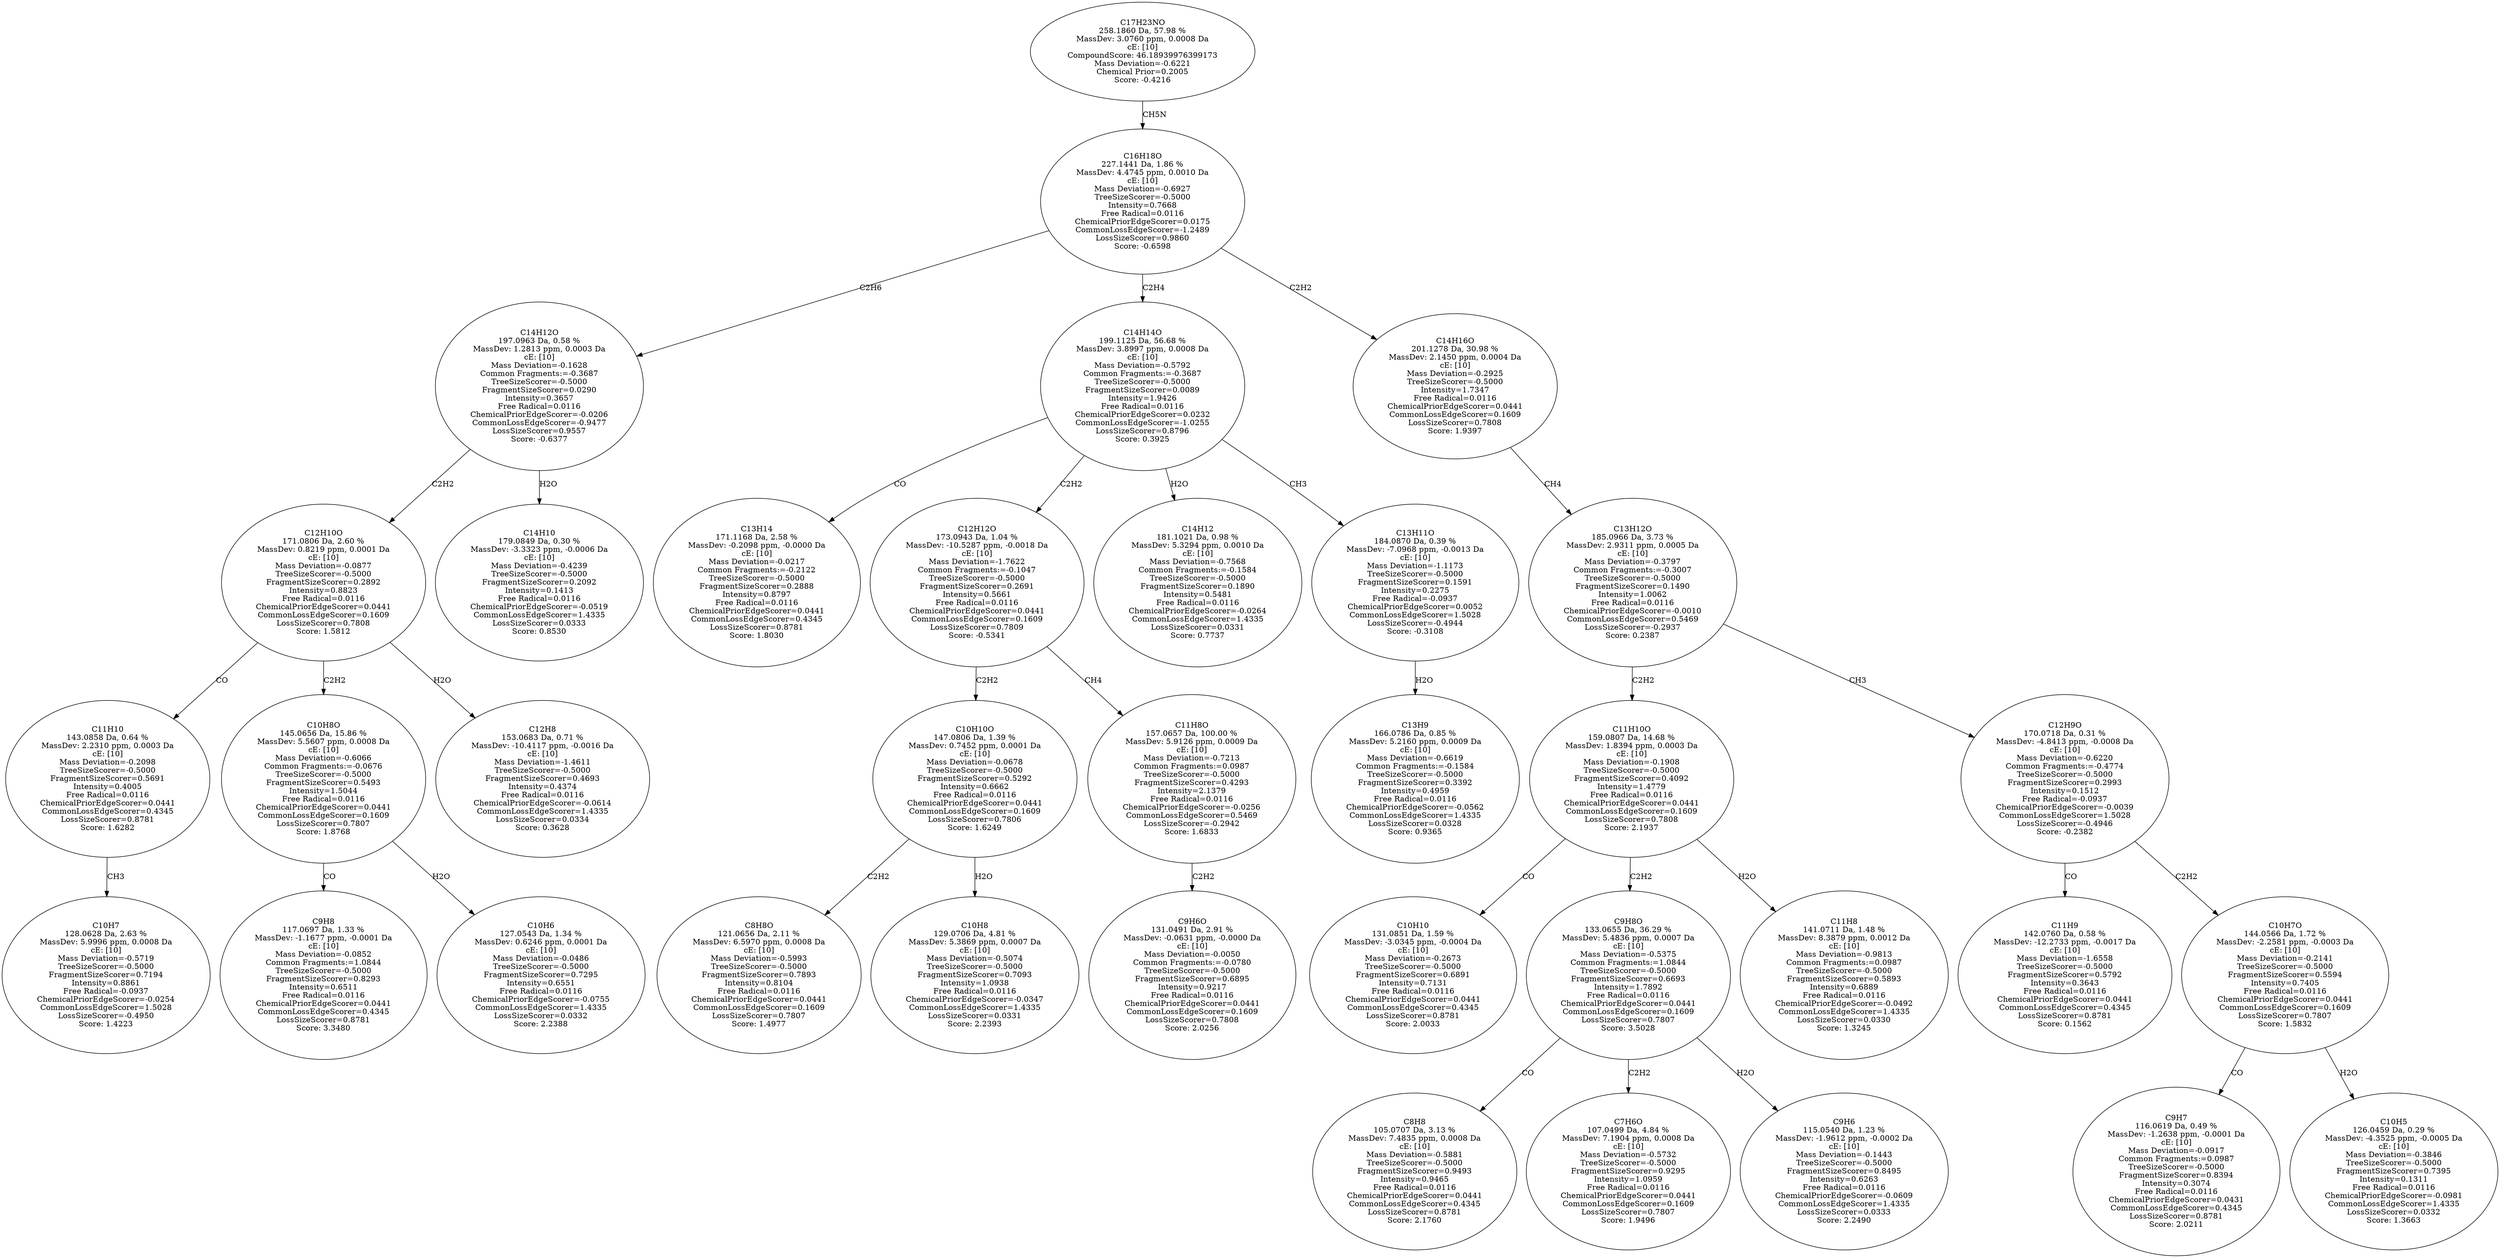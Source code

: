 strict digraph {
v1 [label="C10H7\n128.0628 Da, 2.63 %\nMassDev: 5.9996 ppm, 0.0008 Da\ncE: [10]\nMass Deviation=-0.5719\nTreeSizeScorer=-0.5000\nFragmentSizeScorer=0.7194\nIntensity=0.8861\nFree Radical=-0.0937\nChemicalPriorEdgeScorer=-0.0254\nCommonLossEdgeScorer=1.5028\nLossSizeScorer=-0.4950\nScore: 1.4223"];
v2 [label="C11H10\n143.0858 Da, 0.64 %\nMassDev: 2.2310 ppm, 0.0003 Da\ncE: [10]\nMass Deviation=-0.2098\nTreeSizeScorer=-0.5000\nFragmentSizeScorer=0.5691\nIntensity=0.4005\nFree Radical=0.0116\nChemicalPriorEdgeScorer=0.0441\nCommonLossEdgeScorer=0.4345\nLossSizeScorer=0.8781\nScore: 1.6282"];
v3 [label="C9H8\n117.0697 Da, 1.33 %\nMassDev: -1.1677 ppm, -0.0001 Da\ncE: [10]\nMass Deviation=-0.0852\nCommon Fragments:=1.0844\nTreeSizeScorer=-0.5000\nFragmentSizeScorer=0.8293\nIntensity=0.6511\nFree Radical=0.0116\nChemicalPriorEdgeScorer=0.0441\nCommonLossEdgeScorer=0.4345\nLossSizeScorer=0.8781\nScore: 3.3480"];
v4 [label="C10H6\n127.0543 Da, 1.34 %\nMassDev: 0.6246 ppm, 0.0001 Da\ncE: [10]\nMass Deviation=-0.0486\nTreeSizeScorer=-0.5000\nFragmentSizeScorer=0.7295\nIntensity=0.6551\nFree Radical=0.0116\nChemicalPriorEdgeScorer=-0.0755\nCommonLossEdgeScorer=1.4335\nLossSizeScorer=0.0332\nScore: 2.2388"];
v5 [label="C10H8O\n145.0656 Da, 15.86 %\nMassDev: 5.5607 ppm, 0.0008 Da\ncE: [10]\nMass Deviation=-0.6066\nCommon Fragments:=-0.0676\nTreeSizeScorer=-0.5000\nFragmentSizeScorer=0.5493\nIntensity=1.5044\nFree Radical=0.0116\nChemicalPriorEdgeScorer=0.0441\nCommonLossEdgeScorer=0.1609\nLossSizeScorer=0.7807\nScore: 1.8768"];
v6 [label="C12H8\n153.0683 Da, 0.71 %\nMassDev: -10.4117 ppm, -0.0016 Da\ncE: [10]\nMass Deviation=-1.4611\nTreeSizeScorer=-0.5000\nFragmentSizeScorer=0.4693\nIntensity=0.4374\nFree Radical=0.0116\nChemicalPriorEdgeScorer=-0.0614\nCommonLossEdgeScorer=1.4335\nLossSizeScorer=0.0334\nScore: 0.3628"];
v7 [label="C12H10O\n171.0806 Da, 2.60 %\nMassDev: 0.8219 ppm, 0.0001 Da\ncE: [10]\nMass Deviation=-0.0877\nTreeSizeScorer=-0.5000\nFragmentSizeScorer=0.2892\nIntensity=0.8823\nFree Radical=0.0116\nChemicalPriorEdgeScorer=0.0441\nCommonLossEdgeScorer=0.1609\nLossSizeScorer=0.7808\nScore: 1.5812"];
v8 [label="C14H10\n179.0849 Da, 0.30 %\nMassDev: -3.3323 ppm, -0.0006 Da\ncE: [10]\nMass Deviation=-0.4239\nTreeSizeScorer=-0.5000\nFragmentSizeScorer=0.2092\nIntensity=0.1413\nFree Radical=0.0116\nChemicalPriorEdgeScorer=-0.0519\nCommonLossEdgeScorer=1.4335\nLossSizeScorer=0.0333\nScore: 0.8530"];
v9 [label="C14H12O\n197.0963 Da, 0.58 %\nMassDev: 1.2813 ppm, 0.0003 Da\ncE: [10]\nMass Deviation=-0.1628\nCommon Fragments:=-0.3687\nTreeSizeScorer=-0.5000\nFragmentSizeScorer=0.0290\nIntensity=0.3657\nFree Radical=0.0116\nChemicalPriorEdgeScorer=-0.0206\nCommonLossEdgeScorer=-0.9477\nLossSizeScorer=0.9557\nScore: -0.6377"];
v10 [label="C13H14\n171.1168 Da, 2.58 %\nMassDev: -0.2098 ppm, -0.0000 Da\ncE: [10]\nMass Deviation=-0.0217\nCommon Fragments:=-0.2122\nTreeSizeScorer=-0.5000\nFragmentSizeScorer=0.2888\nIntensity=0.8797\nFree Radical=0.0116\nChemicalPriorEdgeScorer=0.0441\nCommonLossEdgeScorer=0.4345\nLossSizeScorer=0.8781\nScore: 1.8030"];
v11 [label="C8H8O\n121.0656 Da, 2.11 %\nMassDev: 6.5970 ppm, 0.0008 Da\ncE: [10]\nMass Deviation=-0.5993\nTreeSizeScorer=-0.5000\nFragmentSizeScorer=0.7893\nIntensity=0.8104\nFree Radical=0.0116\nChemicalPriorEdgeScorer=0.0441\nCommonLossEdgeScorer=0.1609\nLossSizeScorer=0.7807\nScore: 1.4977"];
v12 [label="C10H8\n129.0706 Da, 4.81 %\nMassDev: 5.3869 ppm, 0.0007 Da\ncE: [10]\nMass Deviation=-0.5074\nTreeSizeScorer=-0.5000\nFragmentSizeScorer=0.7093\nIntensity=1.0938\nFree Radical=0.0116\nChemicalPriorEdgeScorer=-0.0347\nCommonLossEdgeScorer=1.4335\nLossSizeScorer=0.0331\nScore: 2.2393"];
v13 [label="C10H10O\n147.0806 Da, 1.39 %\nMassDev: 0.7452 ppm, 0.0001 Da\ncE: [10]\nMass Deviation=-0.0678\nTreeSizeScorer=-0.5000\nFragmentSizeScorer=0.5292\nIntensity=0.6662\nFree Radical=0.0116\nChemicalPriorEdgeScorer=0.0441\nCommonLossEdgeScorer=0.1609\nLossSizeScorer=0.7806\nScore: 1.6249"];
v14 [label="C9H6O\n131.0491 Da, 2.91 %\nMassDev: -0.0631 ppm, -0.0000 Da\ncE: [10]\nMass Deviation=-0.0050\nCommon Fragments:=-0.0780\nTreeSizeScorer=-0.5000\nFragmentSizeScorer=0.6895\nIntensity=0.9217\nFree Radical=0.0116\nChemicalPriorEdgeScorer=0.0441\nCommonLossEdgeScorer=0.1609\nLossSizeScorer=0.7808\nScore: 2.0256"];
v15 [label="C11H8O\n157.0657 Da, 100.00 %\nMassDev: 5.9126 ppm, 0.0009 Da\ncE: [10]\nMass Deviation=-0.7213\nCommon Fragments:=0.0987\nTreeSizeScorer=-0.5000\nFragmentSizeScorer=0.4293\nIntensity=2.1379\nFree Radical=0.0116\nChemicalPriorEdgeScorer=-0.0256\nCommonLossEdgeScorer=0.5469\nLossSizeScorer=-0.2942\nScore: 1.6833"];
v16 [label="C12H12O\n173.0943 Da, 1.04 %\nMassDev: -10.5287 ppm, -0.0018 Da\ncE: [10]\nMass Deviation=-1.7622\nCommon Fragments:=-0.1047\nTreeSizeScorer=-0.5000\nFragmentSizeScorer=0.2691\nIntensity=0.5661\nFree Radical=0.0116\nChemicalPriorEdgeScorer=0.0441\nCommonLossEdgeScorer=0.1609\nLossSizeScorer=0.7809\nScore: -0.5341"];
v17 [label="C14H12\n181.1021 Da, 0.98 %\nMassDev: 5.3294 ppm, 0.0010 Da\ncE: [10]\nMass Deviation=-0.7568\nCommon Fragments:=-0.1584\nTreeSizeScorer=-0.5000\nFragmentSizeScorer=0.1890\nIntensity=0.5481\nFree Radical=0.0116\nChemicalPriorEdgeScorer=-0.0264\nCommonLossEdgeScorer=1.4335\nLossSizeScorer=0.0331\nScore: 0.7737"];
v18 [label="C13H9\n166.0786 Da, 0.85 %\nMassDev: 5.2160 ppm, 0.0009 Da\ncE: [10]\nMass Deviation=-0.6619\nCommon Fragments:=-0.1584\nTreeSizeScorer=-0.5000\nFragmentSizeScorer=0.3392\nIntensity=0.4959\nFree Radical=0.0116\nChemicalPriorEdgeScorer=-0.0562\nCommonLossEdgeScorer=1.4335\nLossSizeScorer=0.0328\nScore: 0.9365"];
v19 [label="C13H11O\n184.0870 Da, 0.39 %\nMassDev: -7.0968 ppm, -0.0013 Da\ncE: [10]\nMass Deviation=-1.1173\nTreeSizeScorer=-0.5000\nFragmentSizeScorer=0.1591\nIntensity=0.2275\nFree Radical=-0.0937\nChemicalPriorEdgeScorer=0.0052\nCommonLossEdgeScorer=1.5028\nLossSizeScorer=-0.4944\nScore: -0.3108"];
v20 [label="C14H14O\n199.1125 Da, 56.68 %\nMassDev: 3.8997 ppm, 0.0008 Da\ncE: [10]\nMass Deviation=-0.5792\nCommon Fragments:=-0.3687\nTreeSizeScorer=-0.5000\nFragmentSizeScorer=0.0089\nIntensity=1.9426\nFree Radical=0.0116\nChemicalPriorEdgeScorer=0.0232\nCommonLossEdgeScorer=-1.0255\nLossSizeScorer=0.8796\nScore: 0.3925"];
v21 [label="C10H10\n131.0851 Da, 1.59 %\nMassDev: -3.0345 ppm, -0.0004 Da\ncE: [10]\nMass Deviation=-0.2673\nTreeSizeScorer=-0.5000\nFragmentSizeScorer=0.6891\nIntensity=0.7131\nFree Radical=0.0116\nChemicalPriorEdgeScorer=0.0441\nCommonLossEdgeScorer=0.4345\nLossSizeScorer=0.8781\nScore: 2.0033"];
v22 [label="C8H8\n105.0707 Da, 3.13 %\nMassDev: 7.4835 ppm, 0.0008 Da\ncE: [10]\nMass Deviation=-0.5881\nTreeSizeScorer=-0.5000\nFragmentSizeScorer=0.9493\nIntensity=0.9465\nFree Radical=0.0116\nChemicalPriorEdgeScorer=0.0441\nCommonLossEdgeScorer=0.4345\nLossSizeScorer=0.8781\nScore: 2.1760"];
v23 [label="C7H6O\n107.0499 Da, 4.84 %\nMassDev: 7.1904 ppm, 0.0008 Da\ncE: [10]\nMass Deviation=-0.5732\nTreeSizeScorer=-0.5000\nFragmentSizeScorer=0.9295\nIntensity=1.0959\nFree Radical=0.0116\nChemicalPriorEdgeScorer=0.0441\nCommonLossEdgeScorer=0.1609\nLossSizeScorer=0.7807\nScore: 1.9496"];
v24 [label="C9H6\n115.0540 Da, 1.23 %\nMassDev: -1.9612 ppm, -0.0002 Da\ncE: [10]\nMass Deviation=-0.1443\nTreeSizeScorer=-0.5000\nFragmentSizeScorer=0.8495\nIntensity=0.6263\nFree Radical=0.0116\nChemicalPriorEdgeScorer=-0.0609\nCommonLossEdgeScorer=1.4335\nLossSizeScorer=0.0333\nScore: 2.2490"];
v25 [label="C9H8O\n133.0655 Da, 36.29 %\nMassDev: 5.4836 ppm, 0.0007 Da\ncE: [10]\nMass Deviation=-0.5375\nCommon Fragments:=1.0844\nTreeSizeScorer=-0.5000\nFragmentSizeScorer=0.6693\nIntensity=1.7892\nFree Radical=0.0116\nChemicalPriorEdgeScorer=0.0441\nCommonLossEdgeScorer=0.1609\nLossSizeScorer=0.7807\nScore: 3.5028"];
v26 [label="C11H8\n141.0711 Da, 1.48 %\nMassDev: 8.3879 ppm, 0.0012 Da\ncE: [10]\nMass Deviation=-0.9813\nCommon Fragments:=0.0987\nTreeSizeScorer=-0.5000\nFragmentSizeScorer=0.5893\nIntensity=0.6889\nFree Radical=0.0116\nChemicalPriorEdgeScorer=-0.0492\nCommonLossEdgeScorer=1.4335\nLossSizeScorer=0.0330\nScore: 1.3245"];
v27 [label="C11H10O\n159.0807 Da, 14.68 %\nMassDev: 1.8394 ppm, 0.0003 Da\ncE: [10]\nMass Deviation=-0.1908\nTreeSizeScorer=-0.5000\nFragmentSizeScorer=0.4092\nIntensity=1.4779\nFree Radical=0.0116\nChemicalPriorEdgeScorer=0.0441\nCommonLossEdgeScorer=0.1609\nLossSizeScorer=0.7808\nScore: 2.1937"];
v28 [label="C11H9\n142.0760 Da, 0.58 %\nMassDev: -12.2733 ppm, -0.0017 Da\ncE: [10]\nMass Deviation=-1.6558\nTreeSizeScorer=-0.5000\nFragmentSizeScorer=0.5792\nIntensity=0.3643\nFree Radical=0.0116\nChemicalPriorEdgeScorer=0.0441\nCommonLossEdgeScorer=0.4345\nLossSizeScorer=0.8781\nScore: 0.1562"];
v29 [label="C9H7\n116.0619 Da, 0.49 %\nMassDev: -1.2638 ppm, -0.0001 Da\ncE: [10]\nMass Deviation=-0.0917\nCommon Fragments:=0.0987\nTreeSizeScorer=-0.5000\nFragmentSizeScorer=0.8394\nIntensity=0.3074\nFree Radical=0.0116\nChemicalPriorEdgeScorer=0.0431\nCommonLossEdgeScorer=0.4345\nLossSizeScorer=0.8781\nScore: 2.0211"];
v30 [label="C10H5\n126.0459 Da, 0.29 %\nMassDev: -4.3525 ppm, -0.0005 Da\ncE: [10]\nMass Deviation=-0.3846\nTreeSizeScorer=-0.5000\nFragmentSizeScorer=0.7395\nIntensity=0.1311\nFree Radical=0.0116\nChemicalPriorEdgeScorer=-0.0981\nCommonLossEdgeScorer=1.4335\nLossSizeScorer=0.0332\nScore: 1.3663"];
v31 [label="C10H7O\n144.0566 Da, 1.72 %\nMassDev: -2.2581 ppm, -0.0003 Da\ncE: [10]\nMass Deviation=-0.2141\nTreeSizeScorer=-0.5000\nFragmentSizeScorer=0.5594\nIntensity=0.7405\nFree Radical=0.0116\nChemicalPriorEdgeScorer=0.0441\nCommonLossEdgeScorer=0.1609\nLossSizeScorer=0.7807\nScore: 1.5832"];
v32 [label="C12H9O\n170.0718 Da, 0.31 %\nMassDev: -4.8413 ppm, -0.0008 Da\ncE: [10]\nMass Deviation=-0.6220\nCommon Fragments:=-0.4774\nTreeSizeScorer=-0.5000\nFragmentSizeScorer=0.2993\nIntensity=0.1512\nFree Radical=-0.0937\nChemicalPriorEdgeScorer=-0.0039\nCommonLossEdgeScorer=1.5028\nLossSizeScorer=-0.4946\nScore: -0.2382"];
v33 [label="C13H12O\n185.0966 Da, 3.73 %\nMassDev: 2.9311 ppm, 0.0005 Da\ncE: [10]\nMass Deviation=-0.3797\nCommon Fragments:=-0.3007\nTreeSizeScorer=-0.5000\nFragmentSizeScorer=0.1490\nIntensity=1.0062\nFree Radical=0.0116\nChemicalPriorEdgeScorer=-0.0010\nCommonLossEdgeScorer=0.5469\nLossSizeScorer=-0.2937\nScore: 0.2387"];
v34 [label="C14H16O\n201.1278 Da, 30.98 %\nMassDev: 2.1450 ppm, 0.0004 Da\ncE: [10]\nMass Deviation=-0.2925\nTreeSizeScorer=-0.5000\nIntensity=1.7347\nFree Radical=0.0116\nChemicalPriorEdgeScorer=0.0441\nCommonLossEdgeScorer=0.1609\nLossSizeScorer=0.7808\nScore: 1.9397"];
v35 [label="C16H18O\n227.1441 Da, 1.86 %\nMassDev: 4.4745 ppm, 0.0010 Da\ncE: [10]\nMass Deviation=-0.6927\nTreeSizeScorer=-0.5000\nIntensity=0.7668\nFree Radical=0.0116\nChemicalPriorEdgeScorer=0.0175\nCommonLossEdgeScorer=-1.2489\nLossSizeScorer=0.9860\nScore: -0.6598"];
v36 [label="C17H23NO\n258.1860 Da, 57.98 %\nMassDev: 3.0760 ppm, 0.0008 Da\ncE: [10]\nCompoundScore: 46.18939976399173\nMass Deviation=-0.6221\nChemical Prior=0.2005\nScore: -0.4216"];
v2 -> v1 [label="CH3"];
v7 -> v2 [label="CO"];
v5 -> v3 [label="CO"];
v5 -> v4 [label="H2O"];
v7 -> v5 [label="C2H2"];
v7 -> v6 [label="H2O"];
v9 -> v7 [label="C2H2"];
v9 -> v8 [label="H2O"];
v35 -> v9 [label="C2H6"];
v20 -> v10 [label="CO"];
v13 -> v11 [label="C2H2"];
v13 -> v12 [label="H2O"];
v16 -> v13 [label="C2H2"];
v15 -> v14 [label="C2H2"];
v16 -> v15 [label="CH4"];
v20 -> v16 [label="C2H2"];
v20 -> v17 [label="H2O"];
v19 -> v18 [label="H2O"];
v20 -> v19 [label="CH3"];
v35 -> v20 [label="C2H4"];
v27 -> v21 [label="CO"];
v25 -> v22 [label="CO"];
v25 -> v23 [label="C2H2"];
v25 -> v24 [label="H2O"];
v27 -> v25 [label="C2H2"];
v27 -> v26 [label="H2O"];
v33 -> v27 [label="C2H2"];
v32 -> v28 [label="CO"];
v31 -> v29 [label="CO"];
v31 -> v30 [label="H2O"];
v32 -> v31 [label="C2H2"];
v33 -> v32 [label="CH3"];
v34 -> v33 [label="CH4"];
v35 -> v34 [label="C2H2"];
v36 -> v35 [label="CH5N"];
}